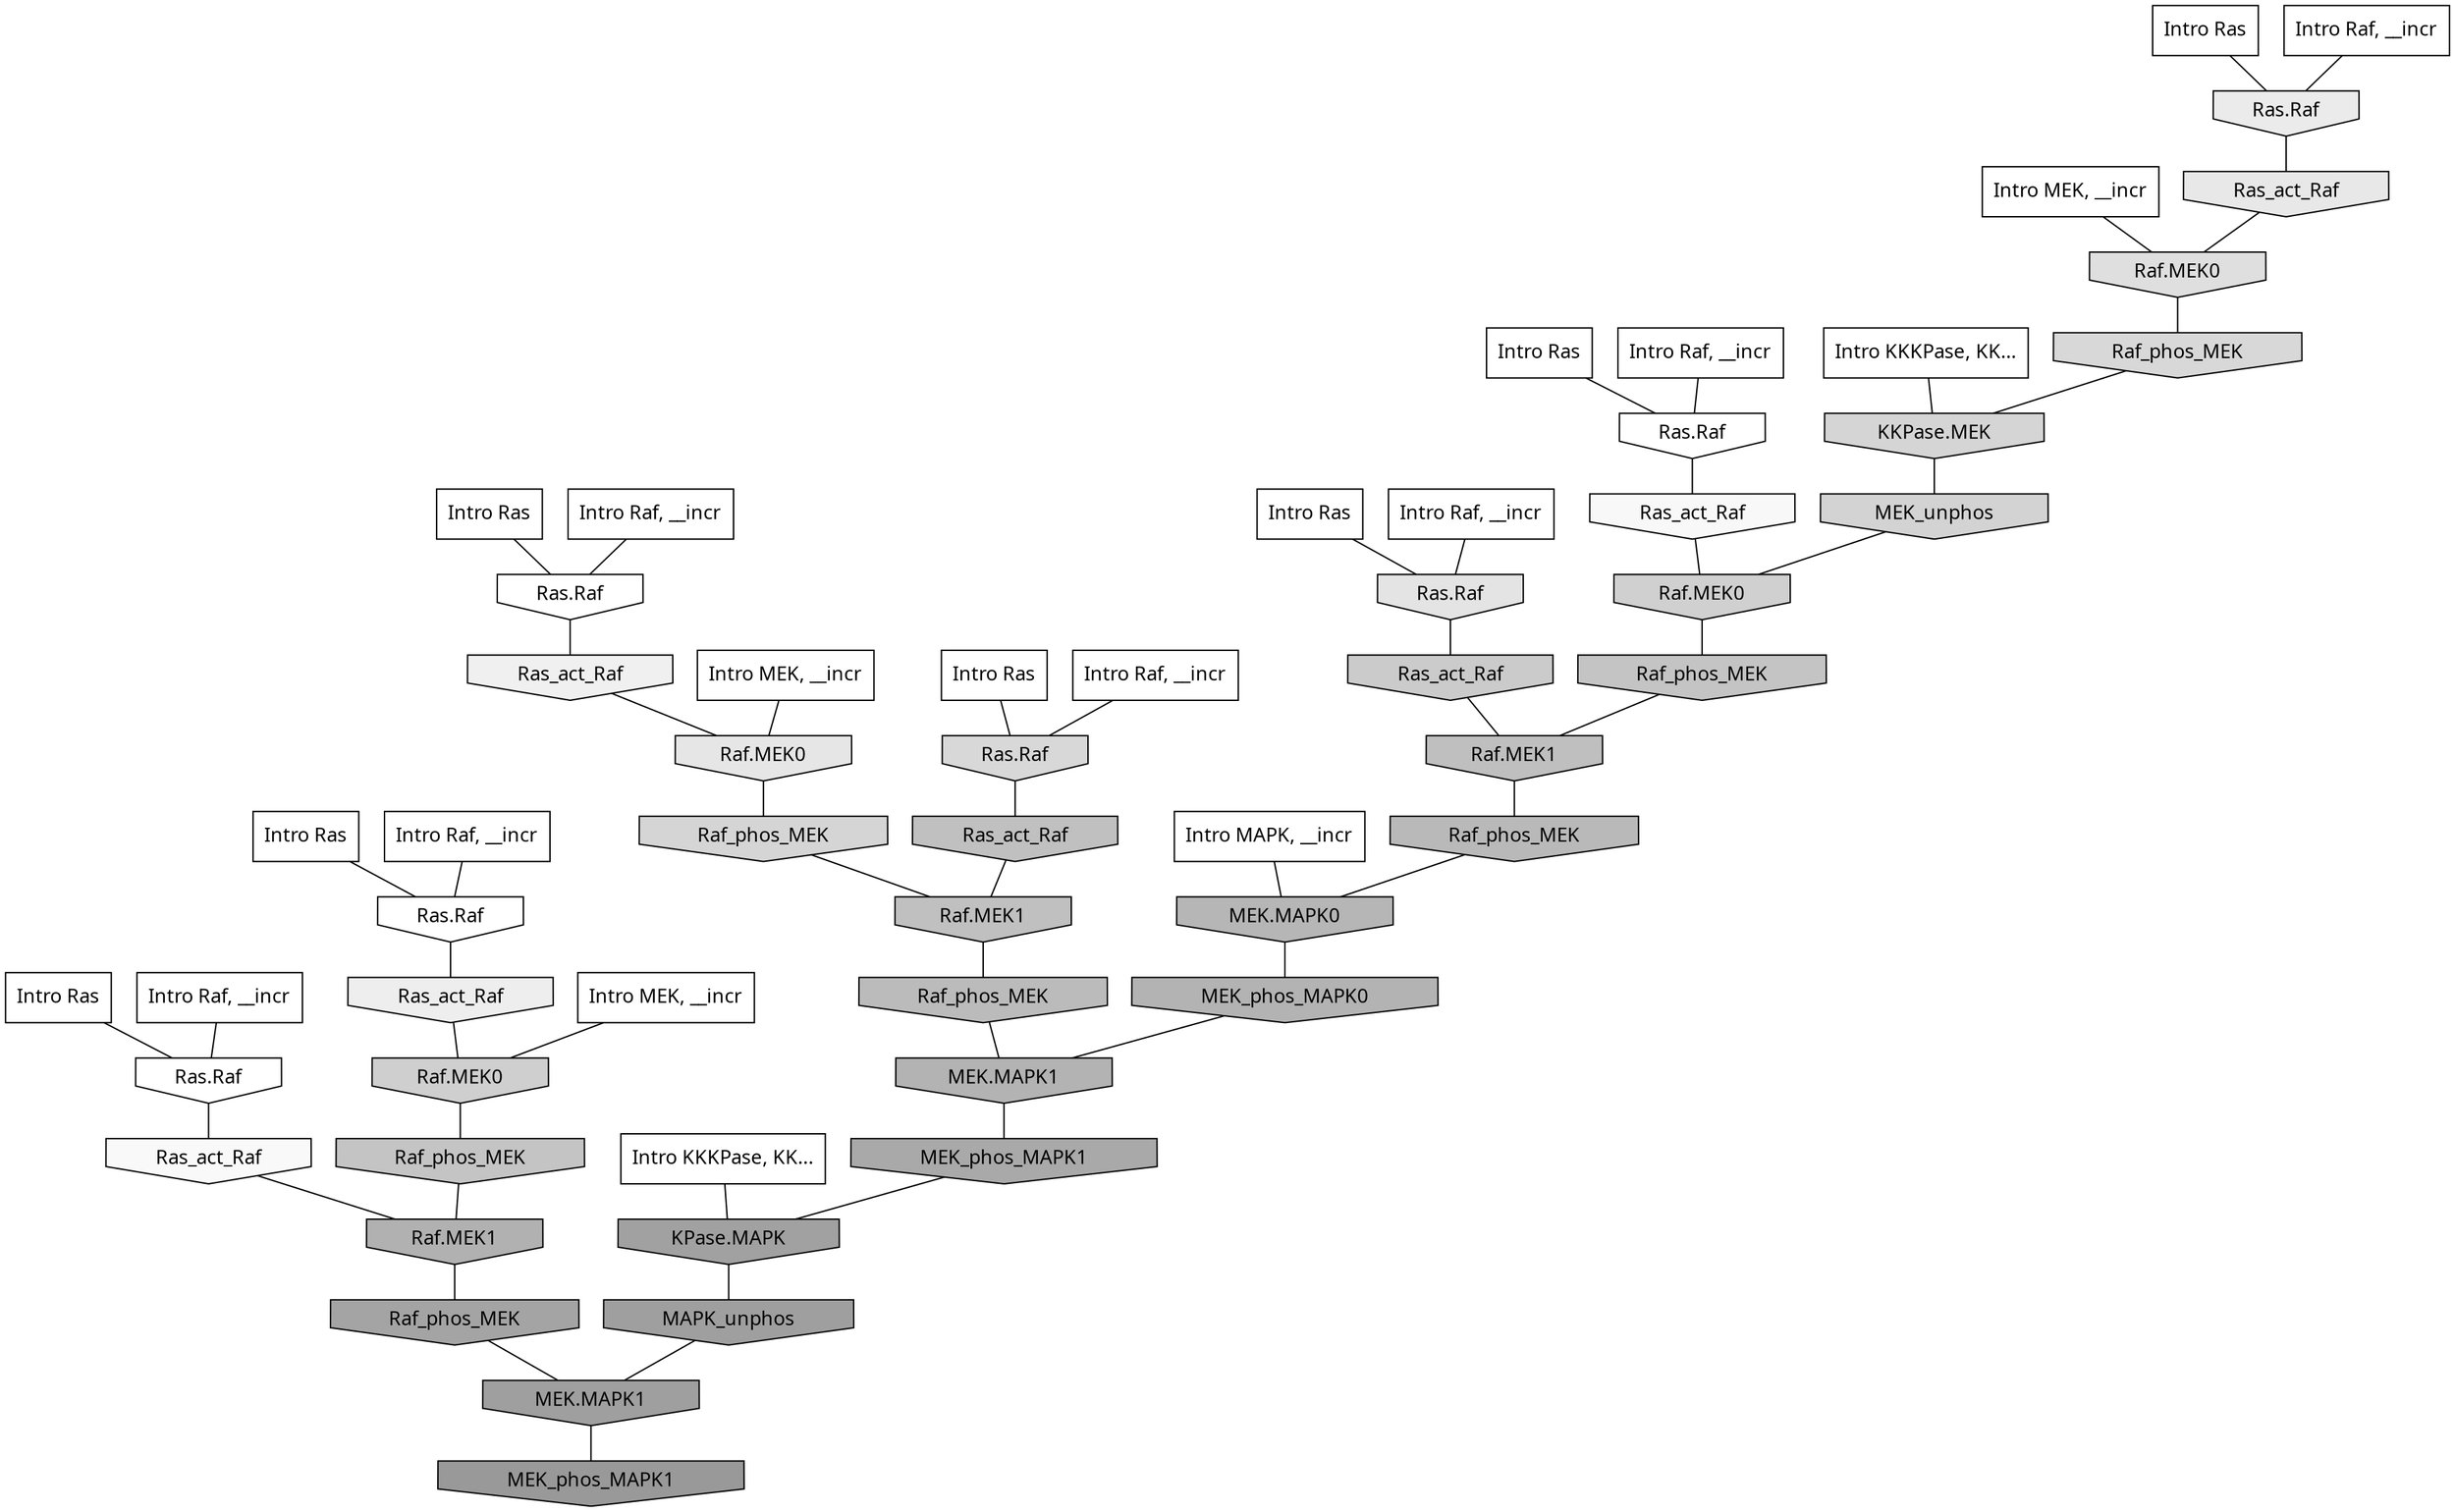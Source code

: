 digraph G{
  rankdir="TB";
  ranksep=0.30;
  node [fontname="CMU Serif"];
  edge [fontname="CMU Serif"];
  
  14 [label="Intro Ras", shape=rectangle, style=filled, fillcolor="0.000 0.000 1.000"]
  
  31 [label="Intro Ras", shape=rectangle, style=filled, fillcolor="0.000 0.000 1.000"]
  
  47 [label="Intro Ras", shape=rectangle, style=filled, fillcolor="0.000 0.000 1.000"]
  
  62 [label="Intro Ras", shape=rectangle, style=filled, fillcolor="0.000 0.000 1.000"]
  
  64 [label="Intro Ras", shape=rectangle, style=filled, fillcolor="0.000 0.000 1.000"]
  
  77 [label="Intro Ras", shape=rectangle, style=filled, fillcolor="0.000 0.000 1.000"]
  
  89 [label="Intro Ras", shape=rectangle, style=filled, fillcolor="0.000 0.000 1.000"]
  
  383 [label="Intro Raf, __incr", shape=rectangle, style=filled, fillcolor="0.000 0.000 1.000"]
  
  395 [label="Intro Raf, __incr", shape=rectangle, style=filled, fillcolor="0.000 0.000 1.000"]
  
  495 [label="Intro Raf, __incr", shape=rectangle, style=filled, fillcolor="0.000 0.000 1.000"]
  
  509 [label="Intro Raf, __incr", shape=rectangle, style=filled, fillcolor="0.000 0.000 1.000"]
  
  794 [label="Intro Raf, __incr", shape=rectangle, style=filled, fillcolor="0.000 0.000 1.000"]
  
  923 [label="Intro Raf, __incr", shape=rectangle, style=filled, fillcolor="0.000 0.000 1.000"]
  
  1030 [label="Intro Raf, __incr", shape=rectangle, style=filled, fillcolor="0.000 0.000 1.000"]
  
  1498 [label="Intro MEK, __incr", shape=rectangle, style=filled, fillcolor="0.000 0.000 1.000"]
  
  1580 [label="Intro MEK, __incr", shape=rectangle, style=filled, fillcolor="0.000 0.000 1.000"]
  
  1926 [label="Intro MEK, __incr", shape=rectangle, style=filled, fillcolor="0.000 0.000 1.000"]
  
  2507 [label="Intro MAPK, __incr", shape=rectangle, style=filled, fillcolor="0.000 0.000 1.000"]
  
  3119 [label="Intro KKKPase, KK...", shape=rectangle, style=filled, fillcolor="0.000 0.000 1.000"]
  
  3182 [label="Intro KKKPase, KK...", shape=rectangle, style=filled, fillcolor="0.000 0.000 1.000"]
  
  3220 [label="Ras.Raf", shape=invhouse, style=filled, fillcolor="0.000 0.000 1.000"]
  
  3227 [label="Ras.Raf", shape=invhouse, style=filled, fillcolor="0.000 0.000 1.000"]
  
  3245 [label="Ras.Raf", shape=invhouse, style=filled, fillcolor="0.000 0.000 1.000"]
  
  3270 [label="Ras.Raf", shape=invhouse, style=filled, fillcolor="0.000 0.000 1.000"]
  
  3512 [label="Ras_act_Raf", shape=invhouse, style=filled, fillcolor="0.000 0.000 0.973"]
  
  3524 [label="Ras_act_Raf", shape=invhouse, style=filled, fillcolor="0.000 0.000 0.972"]
  
  4025 [label="Ras_act_Raf", shape=invhouse, style=filled, fillcolor="0.000 0.000 0.939"]
  
  4133 [label="Ras_act_Raf", shape=invhouse, style=filled, fillcolor="0.000 0.000 0.933"]
  
  4384 [label="Ras.Raf", shape=invhouse, style=filled, fillcolor="0.000 0.000 0.919"]
  
  4532 [label="Ras_act_Raf", shape=invhouse, style=filled, fillcolor="0.000 0.000 0.910"]
  
  4780 [label="Raf.MEK0", shape=invhouse, style=filled, fillcolor="0.000 0.000 0.899"]
  
  4927 [label="Ras.Raf", shape=invhouse, style=filled, fillcolor="0.000 0.000 0.892"]
  
  5327 [label="Raf.MEK0", shape=invhouse, style=filled, fillcolor="0.000 0.000 0.873"]
  
  5890 [label="Ras.Raf", shape=invhouse, style=filled, fillcolor="0.000 0.000 0.847"]
  
  5918 [label="Raf_phos_MEK", shape=invhouse, style=filled, fillcolor="0.000 0.000 0.846"]
  
  6170 [label="Raf_phos_MEK", shape=invhouse, style=filled, fillcolor="0.000 0.000 0.835"]
  
  6203 [label="KKPase.MEK", shape=invhouse, style=filled, fillcolor="0.000 0.000 0.834"]
  
  6404 [label="MEK_unphos", shape=invhouse, style=filled, fillcolor="0.000 0.000 0.827"]
  
  6864 [label="Raf.MEK0", shape=invhouse, style=filled, fillcolor="0.000 0.000 0.813"]
  
  6949 [label="Raf.MEK0", shape=invhouse, style=filled, fillcolor="0.000 0.000 0.811"]
  
  7536 [label="Ras_act_Raf", shape=invhouse, style=filled, fillcolor="0.000 0.000 0.796"]
  
  8594 [label="Raf_phos_MEK", shape=invhouse, style=filled, fillcolor="0.000 0.000 0.769"]
  
  8757 [label="Raf_phos_MEK", shape=invhouse, style=filled, fillcolor="0.000 0.000 0.766"]
  
  9401 [label="Ras_act_Raf", shape=invhouse, style=filled, fillcolor="0.000 0.000 0.751"]
  
  9425 [label="Raf.MEK1", shape=invhouse, style=filled, fillcolor="0.000 0.000 0.751"]
  
  9692 [label="Raf.MEK1", shape=invhouse, style=filled, fillcolor="0.000 0.000 0.747"]
  
  10432 [label="Raf_phos_MEK", shape=invhouse, style=filled, fillcolor="0.000 0.000 0.734"]
  
  11081 [label="Raf_phos_MEK", shape=invhouse, style=filled, fillcolor="0.000 0.000 0.723"]
  
  11853 [label="MEK.MAPK0", shape=invhouse, style=filled, fillcolor="0.000 0.000 0.712"]
  
  12735 [label="MEK_phos_MAPK0", shape=invhouse, style=filled, fillcolor="0.000 0.000 0.700"]
  
  12794 [label="MEK.MAPK1", shape=invhouse, style=filled, fillcolor="0.000 0.000 0.700"]
  
  13165 [label="Raf.MEK1", shape=invhouse, style=filled, fillcolor="0.000 0.000 0.695"]
  
  15664 [label="MEK_phos_MAPK1", shape=invhouse, style=filled, fillcolor="0.000 0.000 0.664"]
  
  16909 [label="Raf_phos_MEK", shape=invhouse, style=filled, fillcolor="0.000 0.000 0.641"]
  
  17376 [label="KPase.MAPK", shape=invhouse, style=filled, fillcolor="0.000 0.000 0.630"]
  
  17536 [label="MAPK_unphos", shape=invhouse, style=filled, fillcolor="0.000 0.000 0.625"]
  
  17537 [label="MEK.MAPK1", shape=invhouse, style=filled, fillcolor="0.000 0.000 0.625"]
  
  18326 [label="MEK_phos_MAPK1", shape=invhouse, style=filled, fillcolor="0.000 0.000 0.600"]
  
  
  17537 -> 18326 [dir=none, color="0.000 0.000 0.000"] 
  17536 -> 17537 [dir=none, color="0.000 0.000 0.000"] 
  17376 -> 17536 [dir=none, color="0.000 0.000 0.000"] 
  16909 -> 17537 [dir=none, color="0.000 0.000 0.000"] 
  15664 -> 17376 [dir=none, color="0.000 0.000 0.000"] 
  13165 -> 16909 [dir=none, color="0.000 0.000 0.000"] 
  12794 -> 15664 [dir=none, color="0.000 0.000 0.000"] 
  12735 -> 12794 [dir=none, color="0.000 0.000 0.000"] 
  11853 -> 12735 [dir=none, color="0.000 0.000 0.000"] 
  11081 -> 11853 [dir=none, color="0.000 0.000 0.000"] 
  10432 -> 12794 [dir=none, color="0.000 0.000 0.000"] 
  9692 -> 11081 [dir=none, color="0.000 0.000 0.000"] 
  9425 -> 10432 [dir=none, color="0.000 0.000 0.000"] 
  9401 -> 9425 [dir=none, color="0.000 0.000 0.000"] 
  8757 -> 9692 [dir=none, color="0.000 0.000 0.000"] 
  8594 -> 13165 [dir=none, color="0.000 0.000 0.000"] 
  7536 -> 9692 [dir=none, color="0.000 0.000 0.000"] 
  6949 -> 8594 [dir=none, color="0.000 0.000 0.000"] 
  6864 -> 8757 [dir=none, color="0.000 0.000 0.000"] 
  6404 -> 6864 [dir=none, color="0.000 0.000 0.000"] 
  6203 -> 6404 [dir=none, color="0.000 0.000 0.000"] 
  6170 -> 9425 [dir=none, color="0.000 0.000 0.000"] 
  5918 -> 6203 [dir=none, color="0.000 0.000 0.000"] 
  5890 -> 9401 [dir=none, color="0.000 0.000 0.000"] 
  5327 -> 5918 [dir=none, color="0.000 0.000 0.000"] 
  4927 -> 7536 [dir=none, color="0.000 0.000 0.000"] 
  4780 -> 6170 [dir=none, color="0.000 0.000 0.000"] 
  4532 -> 5327 [dir=none, color="0.000 0.000 0.000"] 
  4384 -> 4532 [dir=none, color="0.000 0.000 0.000"] 
  4133 -> 6949 [dir=none, color="0.000 0.000 0.000"] 
  4025 -> 4780 [dir=none, color="0.000 0.000 0.000"] 
  3524 -> 6864 [dir=none, color="0.000 0.000 0.000"] 
  3512 -> 13165 [dir=none, color="0.000 0.000 0.000"] 
  3270 -> 3512 [dir=none, color="0.000 0.000 0.000"] 
  3245 -> 3524 [dir=none, color="0.000 0.000 0.000"] 
  3227 -> 4133 [dir=none, color="0.000 0.000 0.000"] 
  3220 -> 4025 [dir=none, color="0.000 0.000 0.000"] 
  3182 -> 6203 [dir=none, color="0.000 0.000 0.000"] 
  3119 -> 17376 [dir=none, color="0.000 0.000 0.000"] 
  2507 -> 11853 [dir=none, color="0.000 0.000 0.000"] 
  1926 -> 6949 [dir=none, color="0.000 0.000 0.000"] 
  1580 -> 5327 [dir=none, color="0.000 0.000 0.000"] 
  1498 -> 4780 [dir=none, color="0.000 0.000 0.000"] 
  1030 -> 4927 [dir=none, color="0.000 0.000 0.000"] 
  923 -> 4384 [dir=none, color="0.000 0.000 0.000"] 
  794 -> 5890 [dir=none, color="0.000 0.000 0.000"] 
  509 -> 3227 [dir=none, color="0.000 0.000 0.000"] 
  495 -> 3245 [dir=none, color="0.000 0.000 0.000"] 
  395 -> 3270 [dir=none, color="0.000 0.000 0.000"] 
  383 -> 3220 [dir=none, color="0.000 0.000 0.000"] 
  89 -> 5890 [dir=none, color="0.000 0.000 0.000"] 
  77 -> 4927 [dir=none, color="0.000 0.000 0.000"] 
  64 -> 4384 [dir=none, color="0.000 0.000 0.000"] 
  62 -> 3245 [dir=none, color="0.000 0.000 0.000"] 
  47 -> 3227 [dir=none, color="0.000 0.000 0.000"] 
  31 -> 3270 [dir=none, color="0.000 0.000 0.000"] 
  14 -> 3220 [dir=none, color="0.000 0.000 0.000"] 
  
  }
